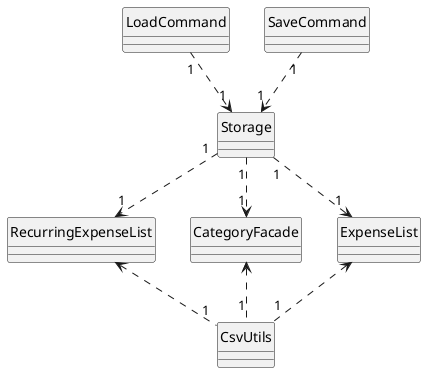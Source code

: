 @startuml
skinparam classAttributeIconSize 0
hide circle

class Storage {
}

class ExpenseList {
}

class CategoryFacade {
}

class RecurringExpenseList {
}

LoadCommand "1" ..> "1" Storage
SaveCommand "1" ..> "1" Storage

Storage "1" ..> "1" ExpenseList
Storage "1" ..> "1" CategoryFacade
Storage "1" ..> "1" RecurringExpenseList

CsvUtils "1" .up.> ExpenseList
CsvUtils "1" .up.> CategoryFacade
CsvUtils "1" .up.> RecurringExpenseList

@enduml